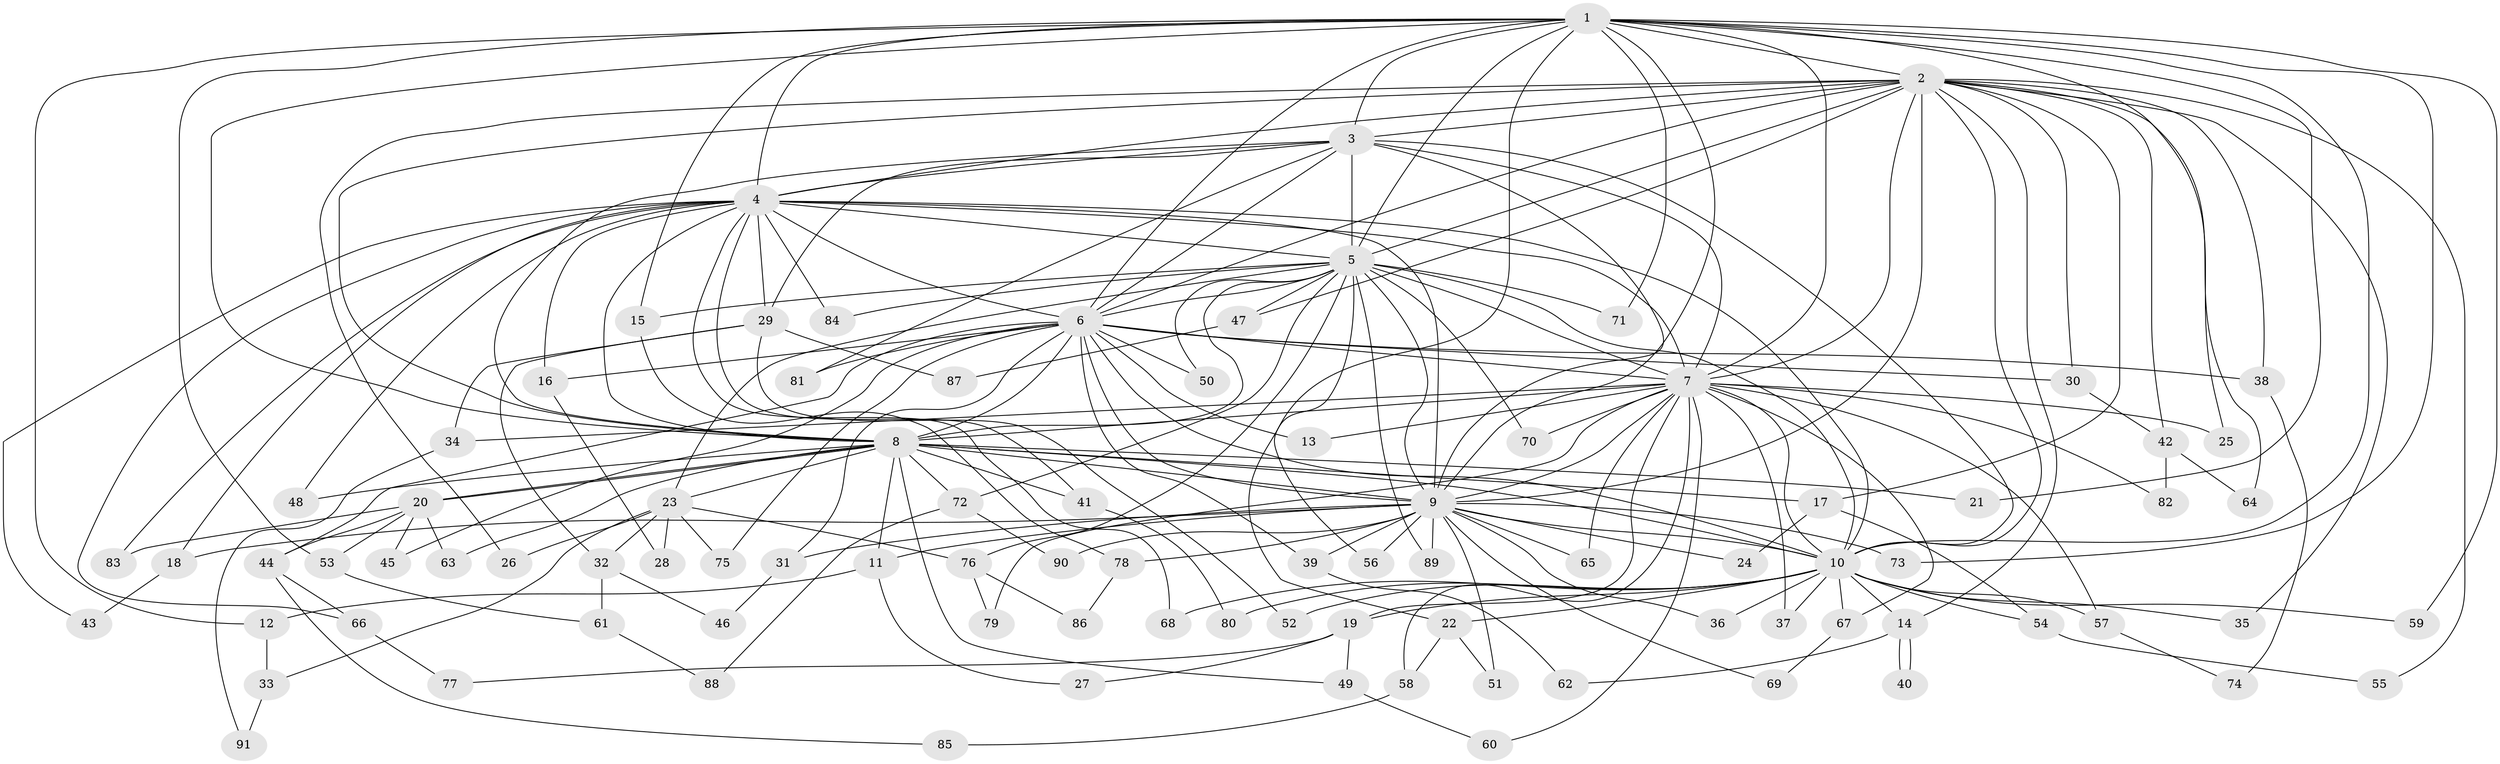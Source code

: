 // Generated by graph-tools (version 1.1) at 2025/01/03/09/25 03:01:12]
// undirected, 91 vertices, 207 edges
graph export_dot {
graph [start="1"]
  node [color=gray90,style=filled];
  1;
  2;
  3;
  4;
  5;
  6;
  7;
  8;
  9;
  10;
  11;
  12;
  13;
  14;
  15;
  16;
  17;
  18;
  19;
  20;
  21;
  22;
  23;
  24;
  25;
  26;
  27;
  28;
  29;
  30;
  31;
  32;
  33;
  34;
  35;
  36;
  37;
  38;
  39;
  40;
  41;
  42;
  43;
  44;
  45;
  46;
  47;
  48;
  49;
  50;
  51;
  52;
  53;
  54;
  55;
  56;
  57;
  58;
  59;
  60;
  61;
  62;
  63;
  64;
  65;
  66;
  67;
  68;
  69;
  70;
  71;
  72;
  73;
  74;
  75;
  76;
  77;
  78;
  79;
  80;
  81;
  82;
  83;
  84;
  85;
  86;
  87;
  88;
  89;
  90;
  91;
  1 -- 2;
  1 -- 3;
  1 -- 4;
  1 -- 5;
  1 -- 6;
  1 -- 7;
  1 -- 8;
  1 -- 9;
  1 -- 10;
  1 -- 12;
  1 -- 15;
  1 -- 21;
  1 -- 22;
  1 -- 25;
  1 -- 53;
  1 -- 59;
  1 -- 71;
  1 -- 73;
  2 -- 3;
  2 -- 4;
  2 -- 5;
  2 -- 6;
  2 -- 7;
  2 -- 8;
  2 -- 9;
  2 -- 10;
  2 -- 14;
  2 -- 17;
  2 -- 26;
  2 -- 30;
  2 -- 35;
  2 -- 38;
  2 -- 42;
  2 -- 47;
  2 -- 55;
  2 -- 64;
  3 -- 4;
  3 -- 5;
  3 -- 6;
  3 -- 7;
  3 -- 8;
  3 -- 9;
  3 -- 10;
  3 -- 29;
  3 -- 81;
  4 -- 5;
  4 -- 6;
  4 -- 7;
  4 -- 8;
  4 -- 9;
  4 -- 10;
  4 -- 16;
  4 -- 18;
  4 -- 29;
  4 -- 41;
  4 -- 43;
  4 -- 48;
  4 -- 66;
  4 -- 68;
  4 -- 83;
  4 -- 84;
  5 -- 6;
  5 -- 7;
  5 -- 8;
  5 -- 9;
  5 -- 10;
  5 -- 15;
  5 -- 23;
  5 -- 47;
  5 -- 50;
  5 -- 56;
  5 -- 70;
  5 -- 71;
  5 -- 72;
  5 -- 76;
  5 -- 84;
  5 -- 89;
  6 -- 7;
  6 -- 8;
  6 -- 9;
  6 -- 10;
  6 -- 13;
  6 -- 16;
  6 -- 30;
  6 -- 31;
  6 -- 38;
  6 -- 39;
  6 -- 44;
  6 -- 45;
  6 -- 50;
  6 -- 75;
  6 -- 81;
  7 -- 8;
  7 -- 9;
  7 -- 10;
  7 -- 13;
  7 -- 19;
  7 -- 25;
  7 -- 34;
  7 -- 37;
  7 -- 57;
  7 -- 58;
  7 -- 60;
  7 -- 65;
  7 -- 67;
  7 -- 70;
  7 -- 79;
  7 -- 82;
  8 -- 9;
  8 -- 10;
  8 -- 11;
  8 -- 17;
  8 -- 20;
  8 -- 20;
  8 -- 21;
  8 -- 23;
  8 -- 41;
  8 -- 48;
  8 -- 49;
  8 -- 63;
  8 -- 72;
  9 -- 10;
  9 -- 11;
  9 -- 18;
  9 -- 24;
  9 -- 31;
  9 -- 36;
  9 -- 39;
  9 -- 51;
  9 -- 56;
  9 -- 65;
  9 -- 69;
  9 -- 73;
  9 -- 78;
  9 -- 89;
  9 -- 90;
  10 -- 14;
  10 -- 19;
  10 -- 22;
  10 -- 35;
  10 -- 36;
  10 -- 37;
  10 -- 52;
  10 -- 54;
  10 -- 57;
  10 -- 59;
  10 -- 67;
  10 -- 68;
  10 -- 80;
  11 -- 12;
  11 -- 27;
  12 -- 33;
  14 -- 40;
  14 -- 40;
  14 -- 62;
  15 -- 78;
  16 -- 28;
  17 -- 24;
  17 -- 54;
  18 -- 43;
  19 -- 27;
  19 -- 49;
  19 -- 77;
  20 -- 44;
  20 -- 45;
  20 -- 53;
  20 -- 63;
  20 -- 83;
  22 -- 51;
  22 -- 58;
  23 -- 26;
  23 -- 28;
  23 -- 32;
  23 -- 33;
  23 -- 75;
  23 -- 76;
  29 -- 32;
  29 -- 34;
  29 -- 52;
  29 -- 87;
  30 -- 42;
  31 -- 46;
  32 -- 46;
  32 -- 61;
  33 -- 91;
  34 -- 91;
  38 -- 74;
  39 -- 62;
  41 -- 80;
  42 -- 64;
  42 -- 82;
  44 -- 66;
  44 -- 85;
  47 -- 87;
  49 -- 60;
  53 -- 61;
  54 -- 55;
  57 -- 74;
  58 -- 85;
  61 -- 88;
  66 -- 77;
  67 -- 69;
  72 -- 88;
  72 -- 90;
  76 -- 79;
  76 -- 86;
  78 -- 86;
}
